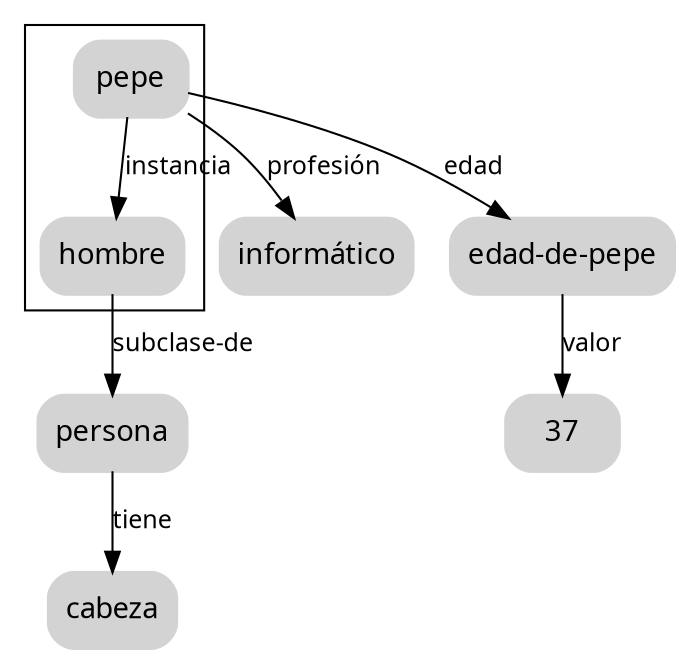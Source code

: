 digraph ejemplo {
node  [style="rounded,filled,bold", shape=box, fontname="Nimbus", color="lightgray"];
edge  [fontname="Nimbus" weight=2, fontsize=12]
A -> B [ label = "profesión" ];
A -> C [ label = "edad"];
C -> D [ label = "valor"];
subgraph cluster_1 {
A -> E [ label = "instancia"];
}
E -> F [ label = "subclase-de"];
F -> G [ label = "tiene"];

A [label="pepe"];
B [label="informático"];
C [label="edad-de-pepe"];
D [label="37"];
E [label="hombre"];
F [label="persona"];
G [label="cabeza"];
}